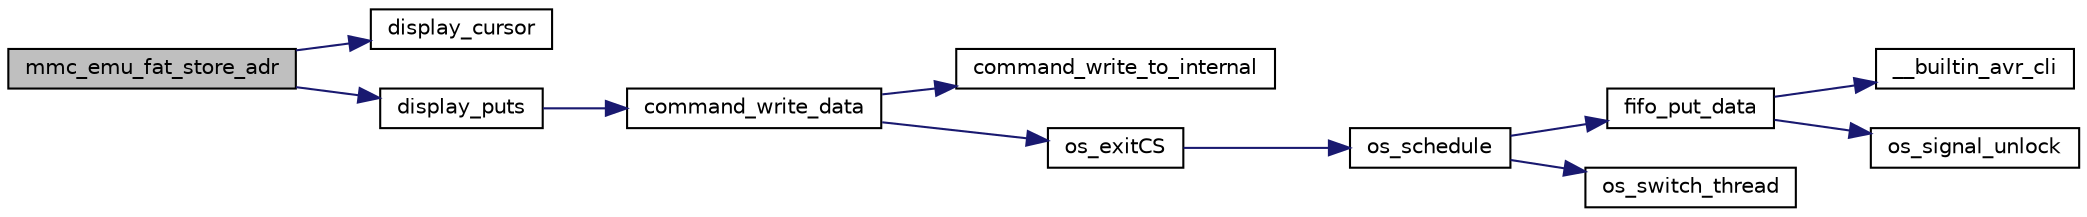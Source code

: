 digraph G
{
  edge [fontname="Helvetica",fontsize="10",labelfontname="Helvetica",labelfontsize="10"];
  node [fontname="Helvetica",fontsize="10",shape=record];
  rankdir="LR";
  Node1 [label="mmc_emu_fat_store_adr",height=0.2,width=0.4,color="black", fillcolor="grey75", style="filled" fontcolor="black"];
  Node1 -> Node2 [color="midnightblue",fontsize="10",style="solid",fontname="Helvetica"];
  Node2 [label="display_cursor",height=0.2,width=0.4,color="black", fillcolor="white", style="filled",URL="$display_8h.html#ad5109335e4419b07f4d9f73db290f2eb"];
  Node1 -> Node3 [color="midnightblue",fontsize="10",style="solid",fontname="Helvetica"];
  Node3 [label="display_puts",height=0.2,width=0.4,color="black", fillcolor="white", style="filled",URL="$display_8h.html#ac5ba4c9512c407150e76ef8b97910271"];
  Node3 -> Node4 [color="midnightblue",fontsize="10",style="solid",fontname="Helvetica"];
  Node4 [label="command_write_data",height=0.2,width=0.4,color="black", fillcolor="white", style="filled",URL="$command_8c.html#aef266284aebb772b9592228ed9019469"];
  Node4 -> Node5 [color="midnightblue",fontsize="10",style="solid",fontname="Helvetica"];
  Node5 [label="command_write_to_internal",height=0.2,width=0.4,color="black", fillcolor="white", style="filled",URL="$command_8c.html#a428cf92e37fc9bbc0ffc48912c3022ac"];
  Node4 -> Node6 [color="midnightblue",fontsize="10",style="solid",fontname="Helvetica"];
  Node6 [label="os_exitCS",height=0.2,width=0.4,color="black", fillcolor="white", style="filled",URL="$os__thread_8h.html#a146cd9b383b02d8e5424e2de5bfdf7e1"];
  Node6 -> Node7 [color="midnightblue",fontsize="10",style="solid",fontname="Helvetica"];
  Node7 [label="os_schedule",height=0.2,width=0.4,color="black", fillcolor="white", style="filled",URL="$os__scheduler_8h.html#aaf0ea29568109bcdfb1d527f223accad"];
  Node7 -> Node8 [color="midnightblue",fontsize="10",style="solid",fontname="Helvetica"];
  Node8 [label="fifo_put_data",height=0.2,width=0.4,color="black", fillcolor="white", style="filled",URL="$fifo_8c.html#a7b3f9ad457273c9717bff49113c84250"];
  Node8 -> Node9 [color="midnightblue",fontsize="10",style="solid",fontname="Helvetica"];
  Node9 [label="__builtin_avr_cli",height=0.2,width=0.4,color="black", fillcolor="white", style="filled",URL="$builtins_8h.html#a41590bd57be6a89c1b9bcafe523207f2",tooltip="Disables all interrupts by clearing the global interrupt mask."];
  Node8 -> Node10 [color="midnightblue",fontsize="10",style="solid",fontname="Helvetica"];
  Node10 [label="os_signal_unlock",height=0.2,width=0.4,color="black", fillcolor="white", style="filled",URL="$os__thread__pc_8c.html#aa0b166109be9754de9b8b863b8d197c7"];
  Node7 -> Node11 [color="midnightblue",fontsize="10",style="solid",fontname="Helvetica"];
  Node11 [label="os_switch_thread",height=0.2,width=0.4,color="black", fillcolor="white", style="filled",URL="$os__thread_8h.html#afa82438e9832609bc5ffbddad166e1b7"];
}
